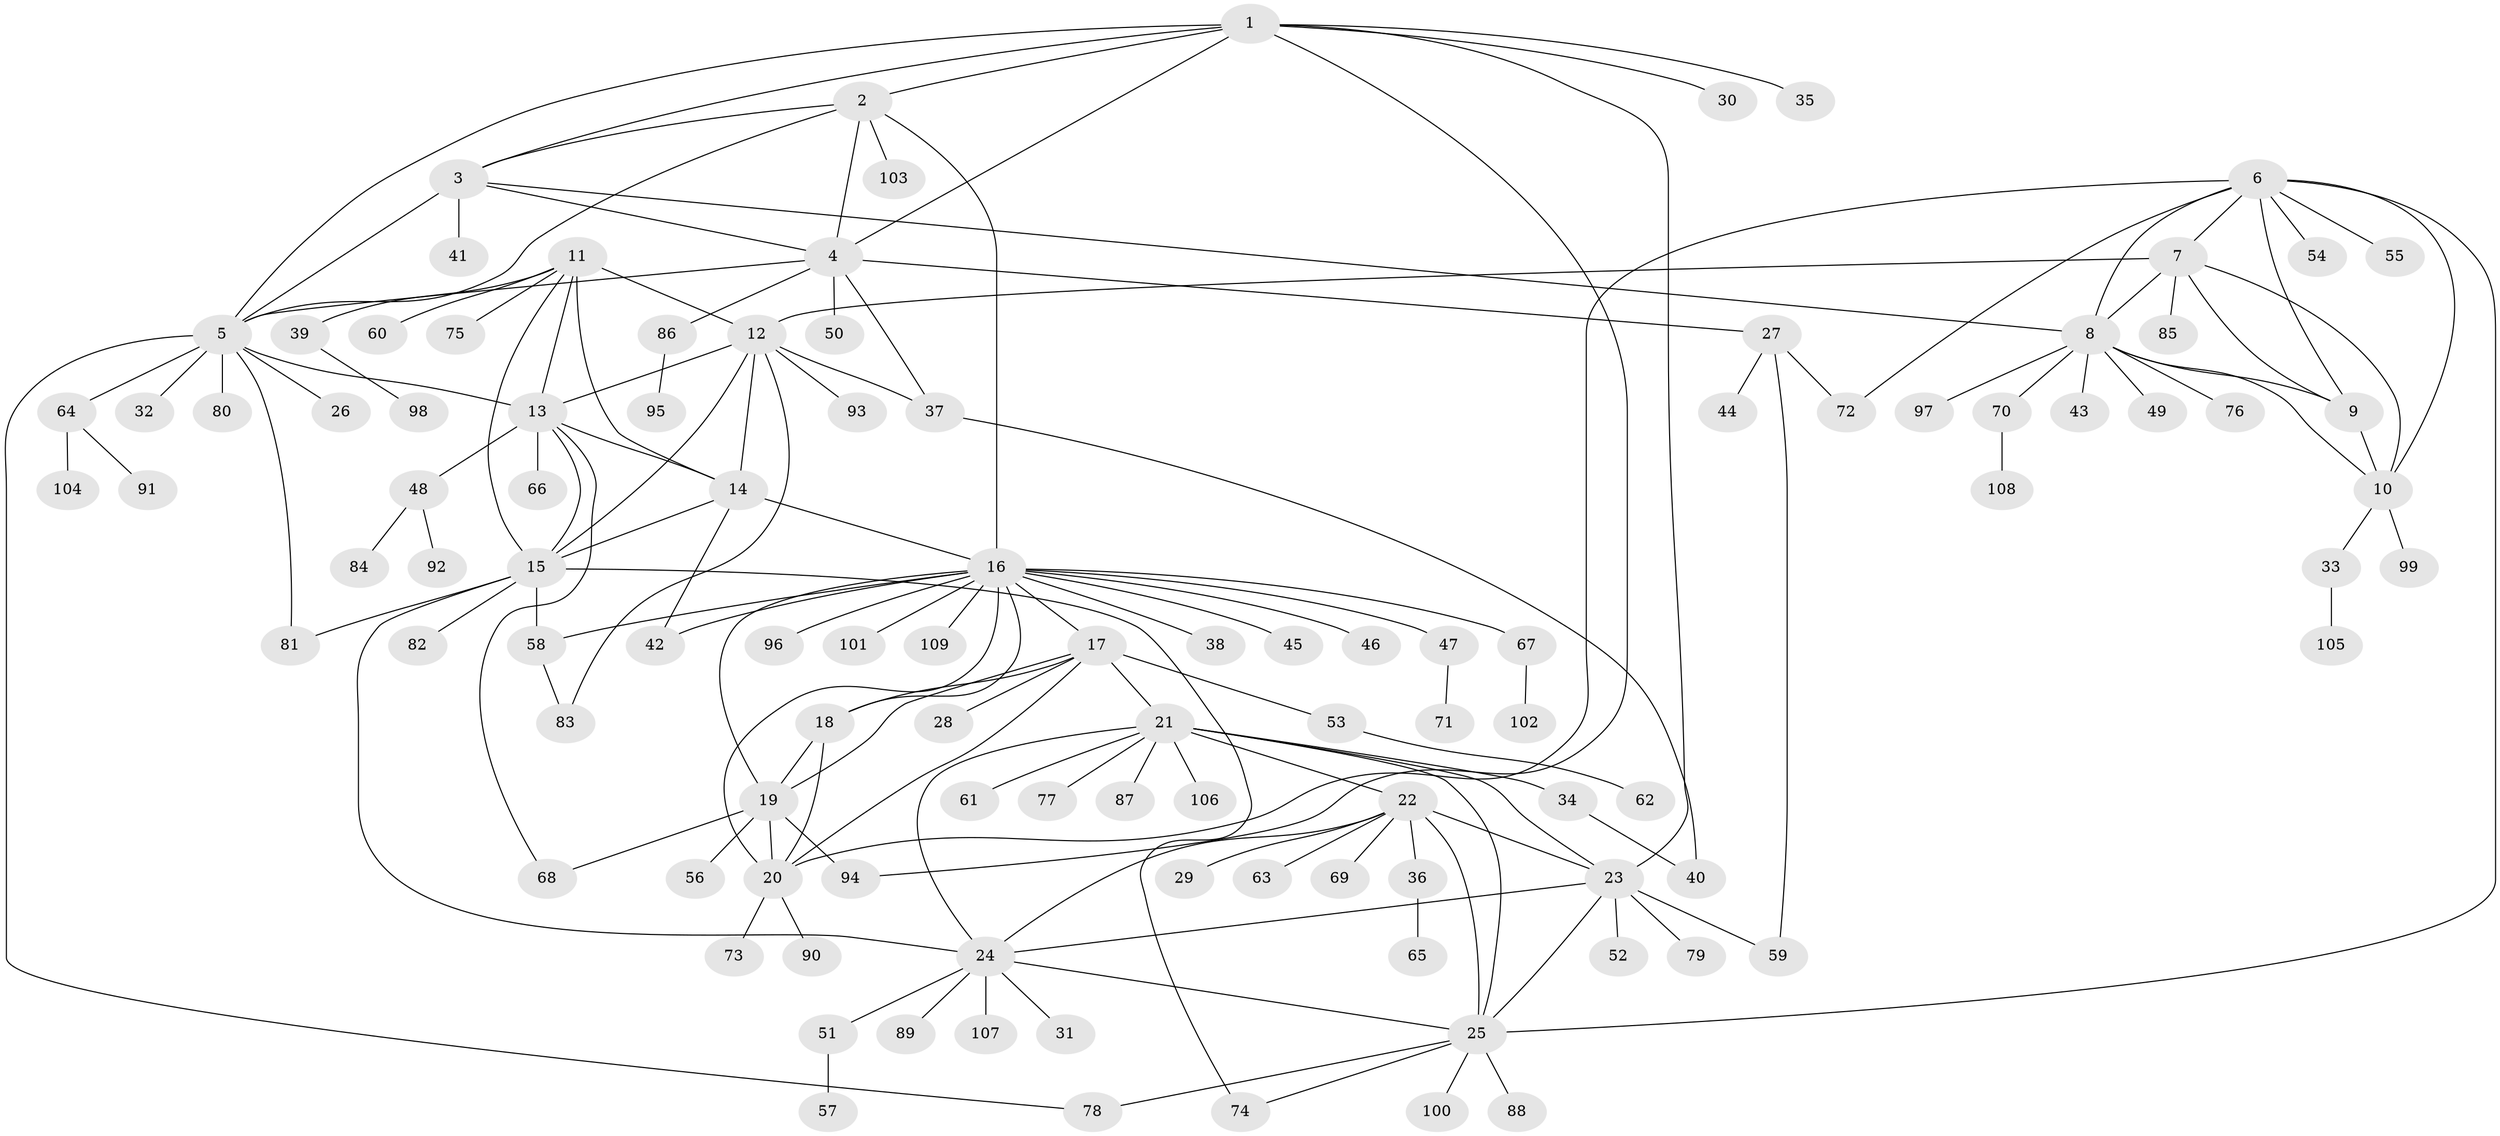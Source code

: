 // Generated by graph-tools (version 1.1) at 2025/16/03/09/25 04:16:01]
// undirected, 109 vertices, 156 edges
graph export_dot {
graph [start="1"]
  node [color=gray90,style=filled];
  1;
  2;
  3;
  4;
  5;
  6;
  7;
  8;
  9;
  10;
  11;
  12;
  13;
  14;
  15;
  16;
  17;
  18;
  19;
  20;
  21;
  22;
  23;
  24;
  25;
  26;
  27;
  28;
  29;
  30;
  31;
  32;
  33;
  34;
  35;
  36;
  37;
  38;
  39;
  40;
  41;
  42;
  43;
  44;
  45;
  46;
  47;
  48;
  49;
  50;
  51;
  52;
  53;
  54;
  55;
  56;
  57;
  58;
  59;
  60;
  61;
  62;
  63;
  64;
  65;
  66;
  67;
  68;
  69;
  70;
  71;
  72;
  73;
  74;
  75;
  76;
  77;
  78;
  79;
  80;
  81;
  82;
  83;
  84;
  85;
  86;
  87;
  88;
  89;
  90;
  91;
  92;
  93;
  94;
  95;
  96;
  97;
  98;
  99;
  100;
  101;
  102;
  103;
  104;
  105;
  106;
  107;
  108;
  109;
  1 -- 2;
  1 -- 3;
  1 -- 4;
  1 -- 5;
  1 -- 23;
  1 -- 30;
  1 -- 35;
  1 -- 94;
  2 -- 3;
  2 -- 4;
  2 -- 5;
  2 -- 16;
  2 -- 103;
  3 -- 4;
  3 -- 5;
  3 -- 8;
  3 -- 41;
  4 -- 5;
  4 -- 27;
  4 -- 37;
  4 -- 50;
  4 -- 86;
  5 -- 13;
  5 -- 26;
  5 -- 32;
  5 -- 64;
  5 -- 78;
  5 -- 80;
  5 -- 81;
  6 -- 7;
  6 -- 8;
  6 -- 9;
  6 -- 10;
  6 -- 20;
  6 -- 25;
  6 -- 54;
  6 -- 55;
  6 -- 72;
  7 -- 8;
  7 -- 9;
  7 -- 10;
  7 -- 12;
  7 -- 85;
  8 -- 9;
  8 -- 10;
  8 -- 43;
  8 -- 49;
  8 -- 70;
  8 -- 76;
  8 -- 97;
  9 -- 10;
  10 -- 33;
  10 -- 99;
  11 -- 12;
  11 -- 13;
  11 -- 14;
  11 -- 15;
  11 -- 39;
  11 -- 60;
  11 -- 75;
  12 -- 13;
  12 -- 14;
  12 -- 15;
  12 -- 37;
  12 -- 83;
  12 -- 93;
  13 -- 14;
  13 -- 15;
  13 -- 48;
  13 -- 66;
  13 -- 68;
  14 -- 15;
  14 -- 16;
  14 -- 42;
  15 -- 24;
  15 -- 58;
  15 -- 74;
  15 -- 81;
  15 -- 82;
  16 -- 17;
  16 -- 18;
  16 -- 19;
  16 -- 20;
  16 -- 38;
  16 -- 42;
  16 -- 45;
  16 -- 46;
  16 -- 47;
  16 -- 58;
  16 -- 67;
  16 -- 96;
  16 -- 101;
  16 -- 109;
  17 -- 18;
  17 -- 19;
  17 -- 20;
  17 -- 21;
  17 -- 28;
  17 -- 53;
  18 -- 19;
  18 -- 20;
  19 -- 20;
  19 -- 56;
  19 -- 68;
  19 -- 94;
  20 -- 73;
  20 -- 90;
  21 -- 22;
  21 -- 23;
  21 -- 24;
  21 -- 25;
  21 -- 34;
  21 -- 61;
  21 -- 77;
  21 -- 87;
  21 -- 106;
  22 -- 23;
  22 -- 24;
  22 -- 25;
  22 -- 29;
  22 -- 36;
  22 -- 63;
  22 -- 69;
  23 -- 24;
  23 -- 25;
  23 -- 52;
  23 -- 59;
  23 -- 79;
  24 -- 25;
  24 -- 31;
  24 -- 51;
  24 -- 89;
  24 -- 107;
  25 -- 74;
  25 -- 78;
  25 -- 88;
  25 -- 100;
  27 -- 44;
  27 -- 59;
  27 -- 72;
  33 -- 105;
  34 -- 40;
  36 -- 65;
  37 -- 40;
  39 -- 98;
  47 -- 71;
  48 -- 84;
  48 -- 92;
  51 -- 57;
  53 -- 62;
  58 -- 83;
  64 -- 91;
  64 -- 104;
  67 -- 102;
  70 -- 108;
  86 -- 95;
}
